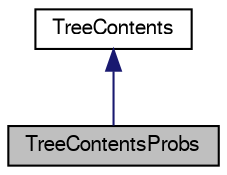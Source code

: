 digraph G
{
  edge [fontname="FreeSans",fontsize="10",labelfontname="FreeSans",labelfontsize="10"];
  node [fontname="FreeSans",fontsize="10",shape=record];
  Node1 [label="TreeContentsProbs",height=0.2,width=0.4,color="black", fillcolor="grey75", style="filled" fontcolor="black"];
  Node2 -> Node1 [dir="back",color="midnightblue",fontsize="10",style="solid",fontname="FreeSans"];
  Node2 [label="TreeContents",height=0.2,width=0.4,color="black", fillcolor="white", style="filled",URL="$classTreeContents.html",tooltip="Abstract class for the object held within a tree (ie a node)"];
}
